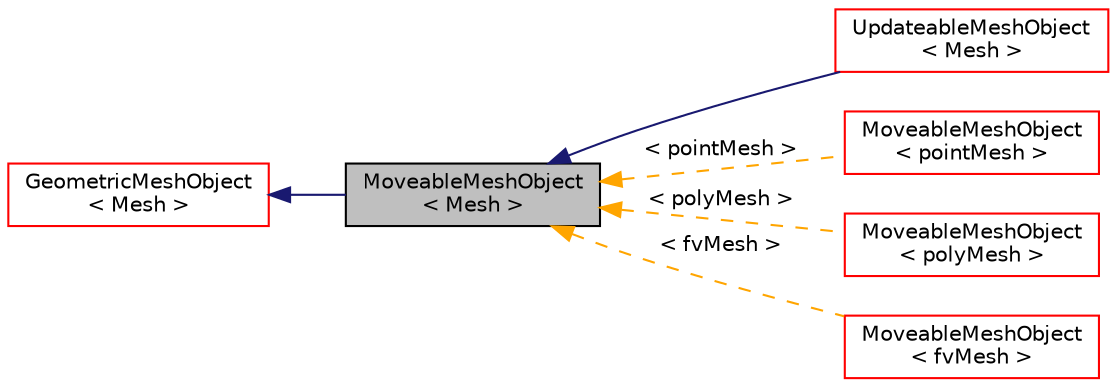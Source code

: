 digraph "MoveableMeshObject&lt; Mesh &gt;"
{
  bgcolor="transparent";
  edge [fontname="Helvetica",fontsize="10",labelfontname="Helvetica",labelfontsize="10"];
  node [fontname="Helvetica",fontsize="10",shape=record];
  rankdir="LR";
  Node1 [label="MoveableMeshObject\l\< Mesh \>",height=0.2,width=0.4,color="black", fillcolor="grey75", style="filled", fontcolor="black"];
  Node2 -> Node1 [dir="back",color="midnightblue",fontsize="10",style="solid",fontname="Helvetica"];
  Node2 [label="GeometricMeshObject\l\< Mesh \>",height=0.2,width=0.4,color="red",URL="$a00934.html"];
  Node1 -> Node3 [dir="back",color="midnightblue",fontsize="10",style="solid",fontname="Helvetica"];
  Node3 [label="UpdateableMeshObject\l\< Mesh \>",height=0.2,width=0.4,color="red",URL="$a02860.html"];
  Node1 -> Node4 [dir="back",color="orange",fontsize="10",style="dashed",label=" \< pointMesh \>" ,fontname="Helvetica"];
  Node4 [label="MoveableMeshObject\l\< pointMesh \>",height=0.2,width=0.4,color="red",URL="$a01568.html"];
  Node1 -> Node5 [dir="back",color="orange",fontsize="10",style="dashed",label=" \< polyMesh \>" ,fontname="Helvetica"];
  Node5 [label="MoveableMeshObject\l\< polyMesh \>",height=0.2,width=0.4,color="red",URL="$a01568.html"];
  Node1 -> Node6 [dir="back",color="orange",fontsize="10",style="dashed",label=" \< fvMesh \>" ,fontname="Helvetica"];
  Node6 [label="MoveableMeshObject\l\< fvMesh \>",height=0.2,width=0.4,color="red",URL="$a01568.html"];
}
